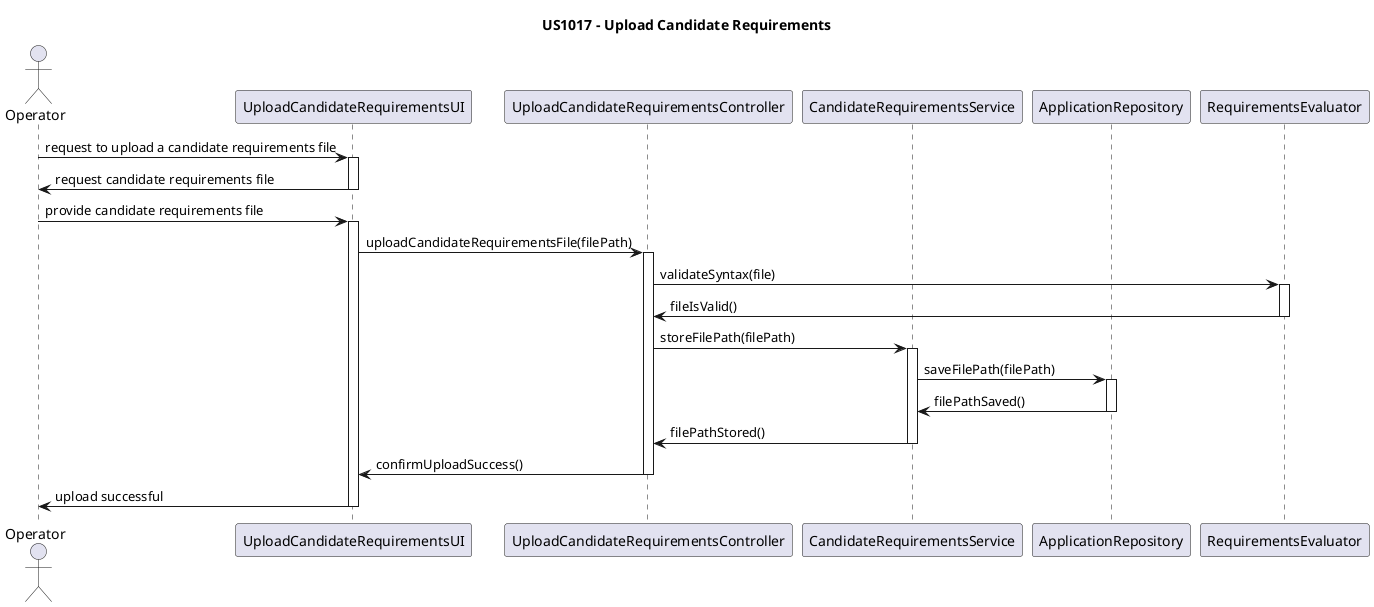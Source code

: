 @startuml
title US1017 - Upload Candidate Requirements

actor "Operator" as O
participant "UploadCandidateRequirementsUI" as UI
participant "UploadCandidateRequirementsController" as C
participant "CandidateRequirementsService" as S
participant "ApplicationRepository" as FR
participant "RequirementsEvaluator" as V

O -> UI : request to upload a candidate requirements file
activate UI

UI -> O : request candidate requirements file
deactivate UI

O -> UI : provide candidate requirements file
activate UI

UI -> C : uploadCandidateRequirementsFile(filePath)
activate C

C -> V : validateSyntax(file)
activate V


    V -> C : fileIsValid()
    deactivate V
    C -> S : storeFilePath(filePath)
    activate S

    S -> FR : saveFilePath(filePath)
    activate FR

    FR -> S : filePathSaved()
    deactivate FR

    S -> C : filePathStored()
    deactivate S

    C -> UI : confirmUploadSuccess()
    deactivate C
    UI -> O : upload successful
deactivate UI

@enduml
